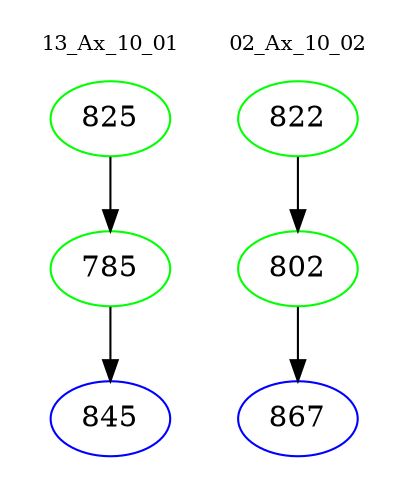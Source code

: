 digraph{
subgraph cluster_0 {
color = white
label = "13_Ax_10_01";
fontsize=10;
T0_825 [label="825", color="green"]
T0_825 -> T0_785 [color="black"]
T0_785 [label="785", color="green"]
T0_785 -> T0_845 [color="black"]
T0_845 [label="845", color="blue"]
}
subgraph cluster_1 {
color = white
label = "02_Ax_10_02";
fontsize=10;
T1_822 [label="822", color="green"]
T1_822 -> T1_802 [color="black"]
T1_802 [label="802", color="green"]
T1_802 -> T1_867 [color="black"]
T1_867 [label="867", color="blue"]
}
}
